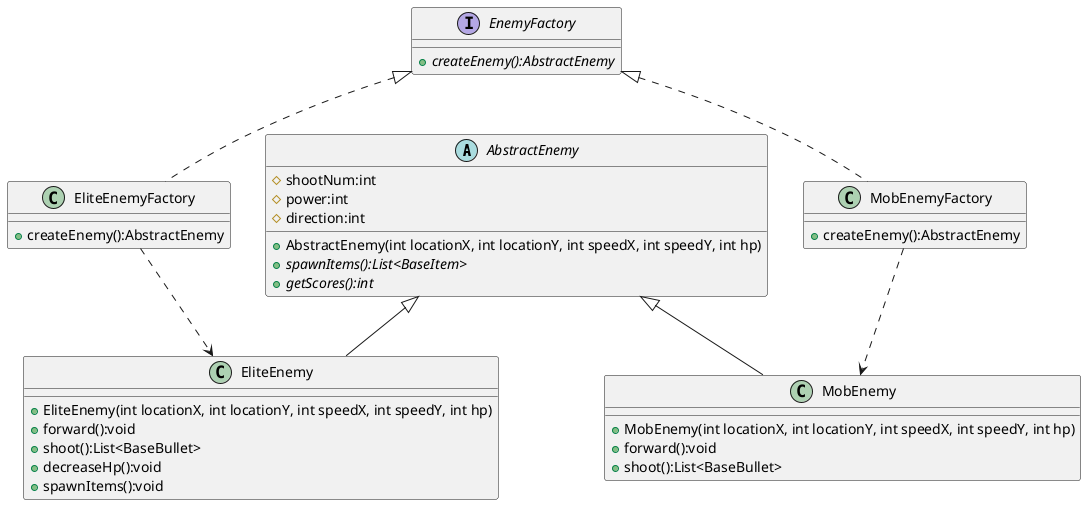 @startuml
'https://plantuml.com/class-diagram
abstract class AbstractEnemy
{
    # shootNum:int
    # power:int
    # direction:int
    + AbstractEnemy(int locationX, int locationY, int speedX, int speedY, int hp)
    + {abstract} spawnItems():List<BaseItem>
    + {abstract} getScores():int
 }

interface EnemyFactory {
    +{abstract}createEnemy():AbstractEnemy
}

class EliteEnemyFactory{
    +createEnemy():AbstractEnemy
}
EnemyFactory <|.. EliteEnemyFactory

class MobEnemyFactory{
    +createEnemy():AbstractEnemy
}
EnemyFactory <|.. MobEnemyFactory

class EliteEnemy {
    + EliteEnemy(int locationX, int locationY, int speedX, int speedY, int hp)
    + forward():void
    + shoot():List<BaseBullet>
    + decreaseHp():void
    + spawnItems():void
}
EliteEnemyFactory ..> EliteEnemy
AbstractEnemy <|-- EliteEnemy


class MobEnemy {
    + MobEnemy(int locationX, int locationY, int speedX, int speedY, int hp)
    + forward():void
    + shoot():List<BaseBullet>
}
MobEnemyFactory ..> MobEnemy
AbstractEnemy <|-- MobEnemy
@enduml